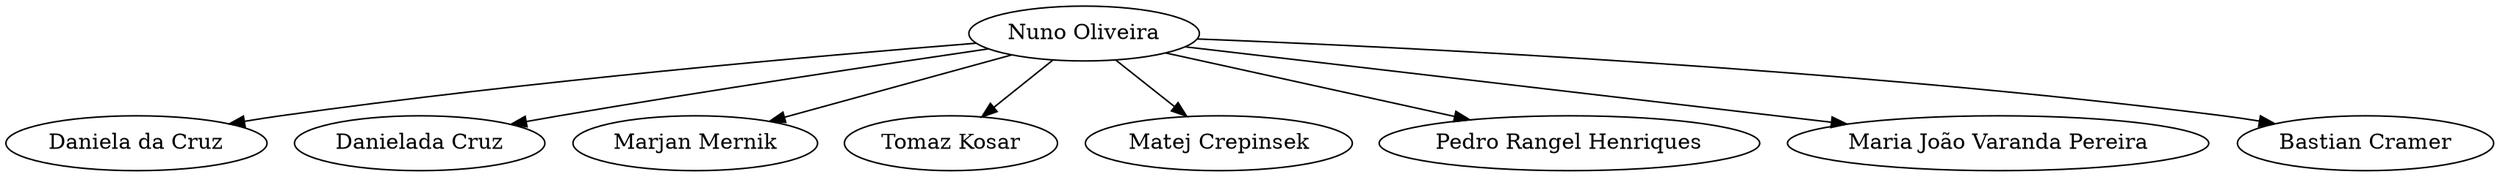 digraph {
	"Nuno Oliveira" [label="Nuno Oliveira"]
	"Daniela da Cruz" [label="Daniela da Cruz"]
	"Nuno Oliveira" -> "Daniela da Cruz"
	"Danielada Cruz" [label="Danielada Cruz"]
	"Nuno Oliveira" -> "Danielada Cruz"
	"Marjan Mernik" [label="Marjan Mernik"]
	"Nuno Oliveira" -> "Marjan Mernik"
	"Tomaz Kosar" [label="Tomaz Kosar"]
	"Nuno Oliveira" -> "Tomaz Kosar"
	"Matej Crepinsek" [label="Matej Crepinsek"]
	"Nuno Oliveira" -> "Matej Crepinsek"
	"Pedro Rangel Henriques" [label="Pedro Rangel Henriques"]
	"Nuno Oliveira" -> "Pedro Rangel Henriques"
	"Maria João Varanda Pereira" [label="Maria João Varanda Pereira"]
	"Nuno Oliveira" -> "Maria João Varanda Pereira"
	"Bastian Cramer" [label="Bastian Cramer"]
	"Nuno Oliveira" -> "Bastian Cramer"
}
